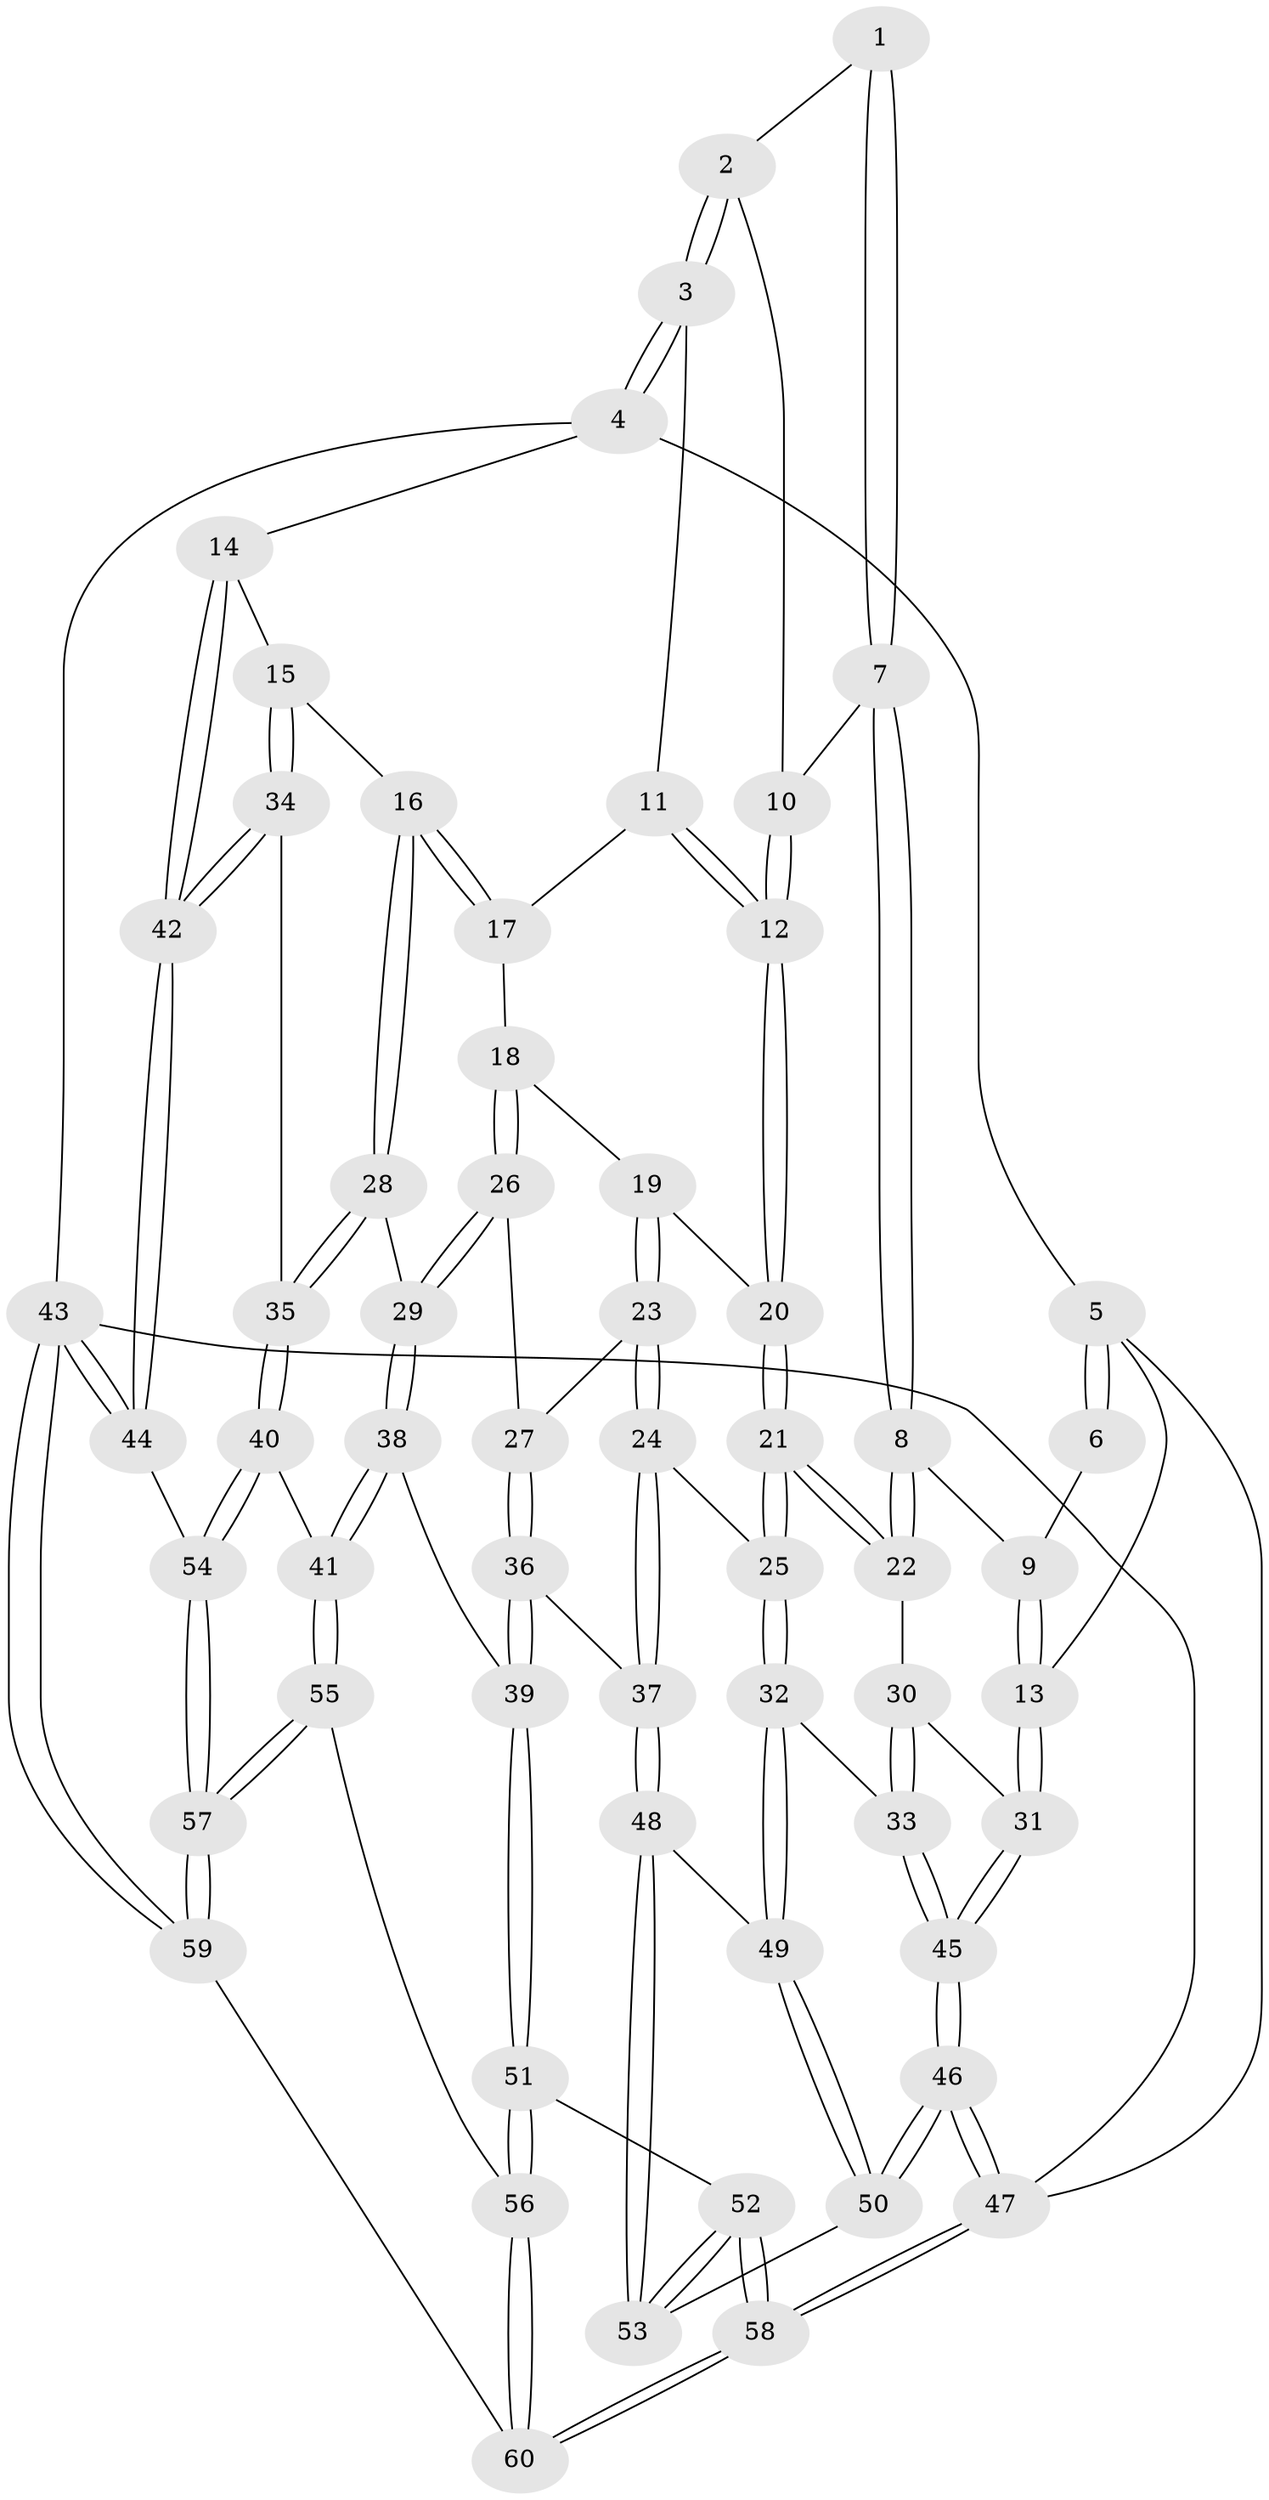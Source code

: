 // Generated by graph-tools (version 1.1) at 2025/17/03/09/25 04:17:22]
// undirected, 60 vertices, 147 edges
graph export_dot {
graph [start="1"]
  node [color=gray90,style=filled];
  1 [pos="+0.4571444802073168+0"];
  2 [pos="+0.4626555793060929+0"];
  3 [pos="+0.6052701220730896+0"];
  4 [pos="+1+0"];
  5 [pos="+0+0"];
  6 [pos="+0.31228442159015524+0"];
  7 [pos="+0.2777041222039687+0.12008200509120746"];
  8 [pos="+0.24859590089250228+0.14465039650735576"];
  9 [pos="+0.23468818048487983+0.07805281437594537"];
  10 [pos="+0.3466802752523439+0.08343422687906463"];
  11 [pos="+0.5866545352774151+0"];
  12 [pos="+0.49625397105185737+0.10259135753083021"];
  13 [pos="+0+0"];
  14 [pos="+1+0"];
  15 [pos="+0.8341759353031427+0.2073821741895524"];
  16 [pos="+0.7452609059490882+0.21173656616838216"];
  17 [pos="+0.6613975847995065+0.10332826662262609"];
  18 [pos="+0.604975515875035+0.21795462670726007"];
  19 [pos="+0.5079843491270584+0.14871190104134338"];
  20 [pos="+0.4938871934865129+0.11192056722199735"];
  21 [pos="+0.29916273526012127+0.25190138083007074"];
  22 [pos="+0.24740373500737872+0.1494494389372493"];
  23 [pos="+0.5060823345511934+0.26079906529313496"];
  24 [pos="+0.3680334403100319+0.37946466116687994"];
  25 [pos="+0.2992873220966138+0.3451039004921662"];
  26 [pos="+0.6310484320228917+0.27881700258178477"];
  27 [pos="+0.6024742383435702+0.2915409889982091"];
  28 [pos="+0.6718337913362593+0.2835655001668335"];
  29 [pos="+0.6655729582547714+0.283751409228902"];
  30 [pos="+0+0.1339110379871921"];
  31 [pos="+0+0"];
  32 [pos="+0.20225561628206815+0.39295179837584016"];
  33 [pos="+0.15610179340156258+0.3885276502996938"];
  34 [pos="+0.8834317435484595+0.45896911336528184"];
  35 [pos="+0.7831304200679647+0.48116802495121275"];
  36 [pos="+0.5052771679469653+0.47155240025431494"];
  37 [pos="+0.43504513946278417+0.44986685373449853"];
  38 [pos="+0.5858139056422826+0.5102306094005884"];
  39 [pos="+0.541530289757105+0.49786094232595435"];
  40 [pos="+0.6884010881821863+0.5468655646584248"];
  41 [pos="+0.6740919546369335+0.5454657340875941"];
  42 [pos="+1+0.5272575767234225"];
  43 [pos="+1+1"];
  44 [pos="+1+0.5482020335446701"];
  45 [pos="+0+0.5365208962915359"];
  46 [pos="+0+0.8265325504289582"];
  47 [pos="+0+1"];
  48 [pos="+0.32815461999342516+0.6544164171248097"];
  49 [pos="+0.2049035263394698+0.49788241554047924"];
  50 [pos="+0.09393104395788028+0.7224604813023805"];
  51 [pos="+0.426582183361082+0.7977266037089786"];
  52 [pos="+0.36282875794557545+0.7765673816773696"];
  53 [pos="+0.3221741902661576+0.7383820602337057"];
  54 [pos="+0.7581604633587864+0.7821948406618465"];
  55 [pos="+0.5040902962454753+0.7845337192188032"];
  56 [pos="+0.43174149008608576+0.8013701197007798"];
  57 [pos="+0.7508037244624458+0.8157682190927914"];
  58 [pos="+0+1"];
  59 [pos="+0.8932112055668552+1"];
  60 [pos="+0.5056932198323301+1"];
  1 -- 2;
  1 -- 7;
  1 -- 7;
  2 -- 3;
  2 -- 3;
  2 -- 10;
  3 -- 4;
  3 -- 4;
  3 -- 11;
  4 -- 5;
  4 -- 14;
  4 -- 43;
  5 -- 6;
  5 -- 6;
  5 -- 13;
  5 -- 47;
  6 -- 9;
  7 -- 8;
  7 -- 8;
  7 -- 10;
  8 -- 9;
  8 -- 22;
  8 -- 22;
  9 -- 13;
  9 -- 13;
  10 -- 12;
  10 -- 12;
  11 -- 12;
  11 -- 12;
  11 -- 17;
  12 -- 20;
  12 -- 20;
  13 -- 31;
  13 -- 31;
  14 -- 15;
  14 -- 42;
  14 -- 42;
  15 -- 16;
  15 -- 34;
  15 -- 34;
  16 -- 17;
  16 -- 17;
  16 -- 28;
  16 -- 28;
  17 -- 18;
  18 -- 19;
  18 -- 26;
  18 -- 26;
  19 -- 20;
  19 -- 23;
  19 -- 23;
  20 -- 21;
  20 -- 21;
  21 -- 22;
  21 -- 22;
  21 -- 25;
  21 -- 25;
  22 -- 30;
  23 -- 24;
  23 -- 24;
  23 -- 27;
  24 -- 25;
  24 -- 37;
  24 -- 37;
  25 -- 32;
  25 -- 32;
  26 -- 27;
  26 -- 29;
  26 -- 29;
  27 -- 36;
  27 -- 36;
  28 -- 29;
  28 -- 35;
  28 -- 35;
  29 -- 38;
  29 -- 38;
  30 -- 31;
  30 -- 33;
  30 -- 33;
  31 -- 45;
  31 -- 45;
  32 -- 33;
  32 -- 49;
  32 -- 49;
  33 -- 45;
  33 -- 45;
  34 -- 35;
  34 -- 42;
  34 -- 42;
  35 -- 40;
  35 -- 40;
  36 -- 37;
  36 -- 39;
  36 -- 39;
  37 -- 48;
  37 -- 48;
  38 -- 39;
  38 -- 41;
  38 -- 41;
  39 -- 51;
  39 -- 51;
  40 -- 41;
  40 -- 54;
  40 -- 54;
  41 -- 55;
  41 -- 55;
  42 -- 44;
  42 -- 44;
  43 -- 44;
  43 -- 44;
  43 -- 59;
  43 -- 59;
  43 -- 47;
  44 -- 54;
  45 -- 46;
  45 -- 46;
  46 -- 47;
  46 -- 47;
  46 -- 50;
  46 -- 50;
  47 -- 58;
  47 -- 58;
  48 -- 49;
  48 -- 53;
  48 -- 53;
  49 -- 50;
  49 -- 50;
  50 -- 53;
  51 -- 52;
  51 -- 56;
  51 -- 56;
  52 -- 53;
  52 -- 53;
  52 -- 58;
  52 -- 58;
  54 -- 57;
  54 -- 57;
  55 -- 56;
  55 -- 57;
  55 -- 57;
  56 -- 60;
  56 -- 60;
  57 -- 59;
  57 -- 59;
  58 -- 60;
  58 -- 60;
  59 -- 60;
}
